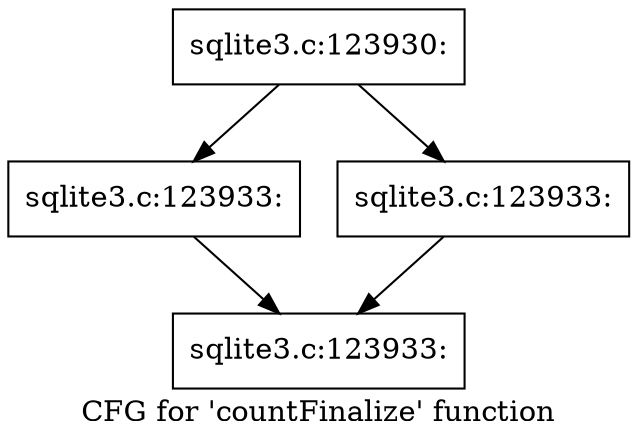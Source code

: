digraph "CFG for 'countFinalize' function" {
	label="CFG for 'countFinalize' function";

	Node0x55c0fa5e23d0 [shape=record,label="{sqlite3.c:123930:}"];
	Node0x55c0fa5e23d0 -> Node0x55c0fa5e2950;
	Node0x55c0fa5e23d0 -> Node0x55c0fa5e4a20;
	Node0x55c0fa5e2950 [shape=record,label="{sqlite3.c:123933:}"];
	Node0x55c0fa5e2950 -> Node0x55c0fa5e5300;
	Node0x55c0fa5e4a20 [shape=record,label="{sqlite3.c:123933:}"];
	Node0x55c0fa5e4a20 -> Node0x55c0fa5e5300;
	Node0x55c0fa5e5300 [shape=record,label="{sqlite3.c:123933:}"];
}
